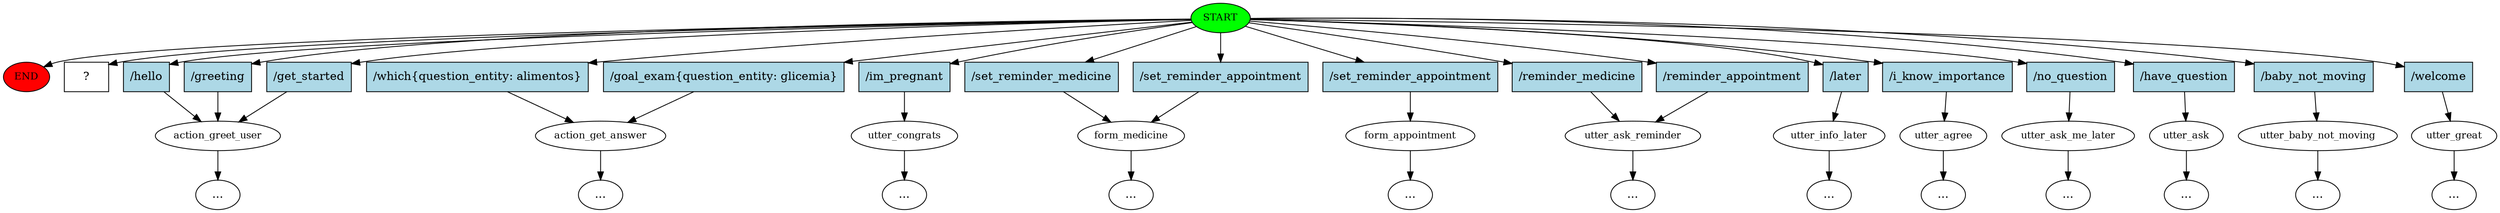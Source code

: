 digraph  {
0 [class="start active", fillcolor=green, fontsize=12, label=START, style=filled];
"-1" [class=end, fillcolor=red, fontsize=12, label=END, style=filled];
1 [class="", fontsize=12, label=action_greet_user];
4 [class="", fontsize=12, label=action_get_answer];
"-11" [class=ellipsis, label="..."];
10 [class="", fontsize=12, label=utter_congrats];
"-12" [class=ellipsis, label="..."];
18 [class="", fontsize=12, label=form_medicine];
26 [class="", fontsize=12, label=form_appointment];
"-28" [class=ellipsis, label="..."];
"-31" [class=ellipsis, label="..."];
32 [class="", fontsize=12, label=utter_ask_reminder];
"-39" [class=ellipsis, label="..."];
39 [class="", fontsize=12, label=utter_info_later];
"-41" [class=ellipsis, label="..."];
41 [class="", fontsize=12, label=utter_agree];
"-43" [class=ellipsis, label="..."];
45 [class="", fontsize=12, label=utter_ask_me_later];
"-47" [class=ellipsis, label="..."];
46 [class="", fontsize=12, label=utter_ask];
"-48" [class=ellipsis, label="..."];
49 [class="", fontsize=12, label=utter_baby_not_moving];
"-51" [class=ellipsis, label="..."];
51 [class="", fontsize=12, label=utter_great];
"-53" [class=ellipsis, label="..."];
"-55" [class=ellipsis, label="..."];
54 [class="intent dashed active", label="  ?  ", shape=rect];
55 [class=intent, fillcolor=lightblue, label="/hello", shape=rect, style=filled];
56 [class=intent, fillcolor=lightblue, label="/greeting", shape=rect, style=filled];
57 [class=intent, fillcolor=lightblue, label="/get_started", shape=rect, style=filled];
58 [class=intent, fillcolor=lightblue, label="/which{question_entity: alimentos}", shape=rect, style=filled];
59 [class=intent, fillcolor=lightblue, label="/goal_exam{question_entity: glicemia}", shape=rect, style=filled];
60 [class=intent, fillcolor=lightblue, label="/im_pregnant", shape=rect, style=filled];
61 [class=intent, fillcolor=lightblue, label="/set_reminder_medicine", shape=rect, style=filled];
62 [class=intent, fillcolor=lightblue, label="/set_reminder_appointment", shape=rect, style=filled];
63 [class=intent, fillcolor=lightblue, label="/set_reminder_appointment", shape=rect, style=filled];
64 [class=intent, fillcolor=lightblue, label="/reminder_medicine", shape=rect, style=filled];
65 [class=intent, fillcolor=lightblue, label="/reminder_appointment", shape=rect, style=filled];
66 [class=intent, fillcolor=lightblue, label="/later", shape=rect, style=filled];
67 [class=intent, fillcolor=lightblue, label="/i_know_importance", shape=rect, style=filled];
68 [class=intent, fillcolor=lightblue, label="/no_question", shape=rect, style=filled];
69 [class=intent, fillcolor=lightblue, label="/have_question", shape=rect, style=filled];
70 [class=intent, fillcolor=lightblue, label="/baby_not_moving", shape=rect, style=filled];
71 [class=intent, fillcolor=lightblue, label="/welcome", shape=rect, style=filled];
0 -> "-1"  [class="", key=NONE, label=""];
0 -> 54  [class=active, key=NONE, label=""];
0 -> 55  [class="", key=0];
0 -> 56  [class="", key=0];
0 -> 57  [class="", key=0];
0 -> 58  [class="", key=0];
0 -> 59  [class="", key=0];
0 -> 60  [class="", key=0];
0 -> 61  [class="", key=0];
0 -> 62  [class="", key=0];
0 -> 63  [class="", key=0];
0 -> 64  [class="", key=0];
0 -> 65  [class="", key=0];
0 -> 66  [class="", key=0];
0 -> 67  [class="", key=0];
0 -> 68  [class="", key=0];
0 -> 69  [class="", key=0];
0 -> 70  [class="", key=0];
0 -> 71  [class="", key=0];
1 -> "-55"  [class="", key=NONE, label=""];
4 -> "-11"  [class="", key=NONE, label=""];
10 -> "-12"  [class="", key=NONE, label=""];
18 -> "-31"  [class="", key=NONE, label=""];
26 -> "-28"  [class="", key=NONE, label=""];
32 -> "-39"  [class="", key=NONE, label=""];
39 -> "-41"  [class="", key=NONE, label=""];
41 -> "-43"  [class="", key=NONE, label=""];
45 -> "-47"  [class="", key=NONE, label=""];
46 -> "-48"  [class="", key=NONE, label=""];
49 -> "-51"  [class="", key=NONE, label=""];
51 -> "-53"  [class="", key=NONE, label=""];
55 -> 1  [class="", key=0];
56 -> 1  [class="", key=0];
57 -> 1  [class="", key=0];
58 -> 4  [class="", key=0];
59 -> 4  [class="", key=0];
60 -> 10  [class="", key=0];
61 -> 18  [class="", key=0];
62 -> 18  [class="", key=0];
63 -> 26  [class="", key=0];
64 -> 32  [class="", key=0];
65 -> 32  [class="", key=0];
66 -> 39  [class="", key=0];
67 -> 41  [class="", key=0];
68 -> 45  [class="", key=0];
69 -> 46  [class="", key=0];
70 -> 49  [class="", key=0];
71 -> 51  [class="", key=0];
}
